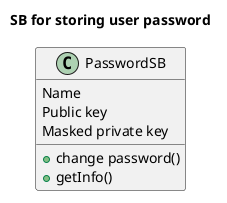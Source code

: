 @startuml
'https://plantuml.com/class-diagram

title SB for storing user password

class PasswordSB {
Name
Public key
Masked private key
+ change password()
+ getInfo()
}

@enduml
